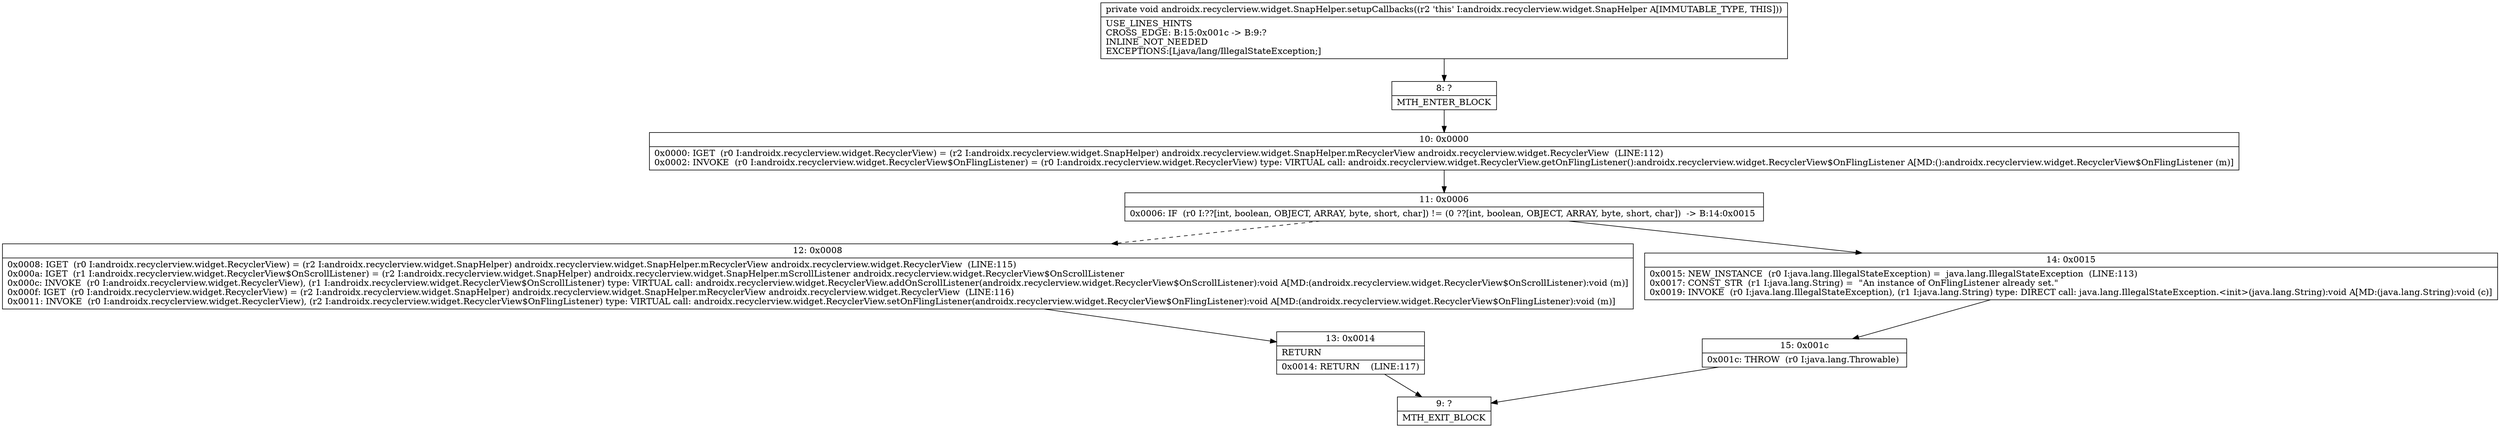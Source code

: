 digraph "CFG forandroidx.recyclerview.widget.SnapHelper.setupCallbacks()V" {
Node_8 [shape=record,label="{8\:\ ?|MTH_ENTER_BLOCK\l}"];
Node_10 [shape=record,label="{10\:\ 0x0000|0x0000: IGET  (r0 I:androidx.recyclerview.widget.RecyclerView) = (r2 I:androidx.recyclerview.widget.SnapHelper) androidx.recyclerview.widget.SnapHelper.mRecyclerView androidx.recyclerview.widget.RecyclerView  (LINE:112)\l0x0002: INVOKE  (r0 I:androidx.recyclerview.widget.RecyclerView$OnFlingListener) = (r0 I:androidx.recyclerview.widget.RecyclerView) type: VIRTUAL call: androidx.recyclerview.widget.RecyclerView.getOnFlingListener():androidx.recyclerview.widget.RecyclerView$OnFlingListener A[MD:():androidx.recyclerview.widget.RecyclerView$OnFlingListener (m)]\l}"];
Node_11 [shape=record,label="{11\:\ 0x0006|0x0006: IF  (r0 I:??[int, boolean, OBJECT, ARRAY, byte, short, char]) != (0 ??[int, boolean, OBJECT, ARRAY, byte, short, char])  \-\> B:14:0x0015 \l}"];
Node_12 [shape=record,label="{12\:\ 0x0008|0x0008: IGET  (r0 I:androidx.recyclerview.widget.RecyclerView) = (r2 I:androidx.recyclerview.widget.SnapHelper) androidx.recyclerview.widget.SnapHelper.mRecyclerView androidx.recyclerview.widget.RecyclerView  (LINE:115)\l0x000a: IGET  (r1 I:androidx.recyclerview.widget.RecyclerView$OnScrollListener) = (r2 I:androidx.recyclerview.widget.SnapHelper) androidx.recyclerview.widget.SnapHelper.mScrollListener androidx.recyclerview.widget.RecyclerView$OnScrollListener \l0x000c: INVOKE  (r0 I:androidx.recyclerview.widget.RecyclerView), (r1 I:androidx.recyclerview.widget.RecyclerView$OnScrollListener) type: VIRTUAL call: androidx.recyclerview.widget.RecyclerView.addOnScrollListener(androidx.recyclerview.widget.RecyclerView$OnScrollListener):void A[MD:(androidx.recyclerview.widget.RecyclerView$OnScrollListener):void (m)]\l0x000f: IGET  (r0 I:androidx.recyclerview.widget.RecyclerView) = (r2 I:androidx.recyclerview.widget.SnapHelper) androidx.recyclerview.widget.SnapHelper.mRecyclerView androidx.recyclerview.widget.RecyclerView  (LINE:116)\l0x0011: INVOKE  (r0 I:androidx.recyclerview.widget.RecyclerView), (r2 I:androidx.recyclerview.widget.RecyclerView$OnFlingListener) type: VIRTUAL call: androidx.recyclerview.widget.RecyclerView.setOnFlingListener(androidx.recyclerview.widget.RecyclerView$OnFlingListener):void A[MD:(androidx.recyclerview.widget.RecyclerView$OnFlingListener):void (m)]\l}"];
Node_13 [shape=record,label="{13\:\ 0x0014|RETURN\l|0x0014: RETURN    (LINE:117)\l}"];
Node_9 [shape=record,label="{9\:\ ?|MTH_EXIT_BLOCK\l}"];
Node_14 [shape=record,label="{14\:\ 0x0015|0x0015: NEW_INSTANCE  (r0 I:java.lang.IllegalStateException) =  java.lang.IllegalStateException  (LINE:113)\l0x0017: CONST_STR  (r1 I:java.lang.String) =  \"An instance of OnFlingListener already set.\" \l0x0019: INVOKE  (r0 I:java.lang.IllegalStateException), (r1 I:java.lang.String) type: DIRECT call: java.lang.IllegalStateException.\<init\>(java.lang.String):void A[MD:(java.lang.String):void (c)]\l}"];
Node_15 [shape=record,label="{15\:\ 0x001c|0x001c: THROW  (r0 I:java.lang.Throwable) \l}"];
MethodNode[shape=record,label="{private void androidx.recyclerview.widget.SnapHelper.setupCallbacks((r2 'this' I:androidx.recyclerview.widget.SnapHelper A[IMMUTABLE_TYPE, THIS]))  | USE_LINES_HINTS\lCROSS_EDGE: B:15:0x001c \-\> B:9:?\lINLINE_NOT_NEEDED\lEXCEPTIONS:[Ljava\/lang\/IllegalStateException;]\l}"];
MethodNode -> Node_8;Node_8 -> Node_10;
Node_10 -> Node_11;
Node_11 -> Node_12[style=dashed];
Node_11 -> Node_14;
Node_12 -> Node_13;
Node_13 -> Node_9;
Node_14 -> Node_15;
Node_15 -> Node_9;
}


